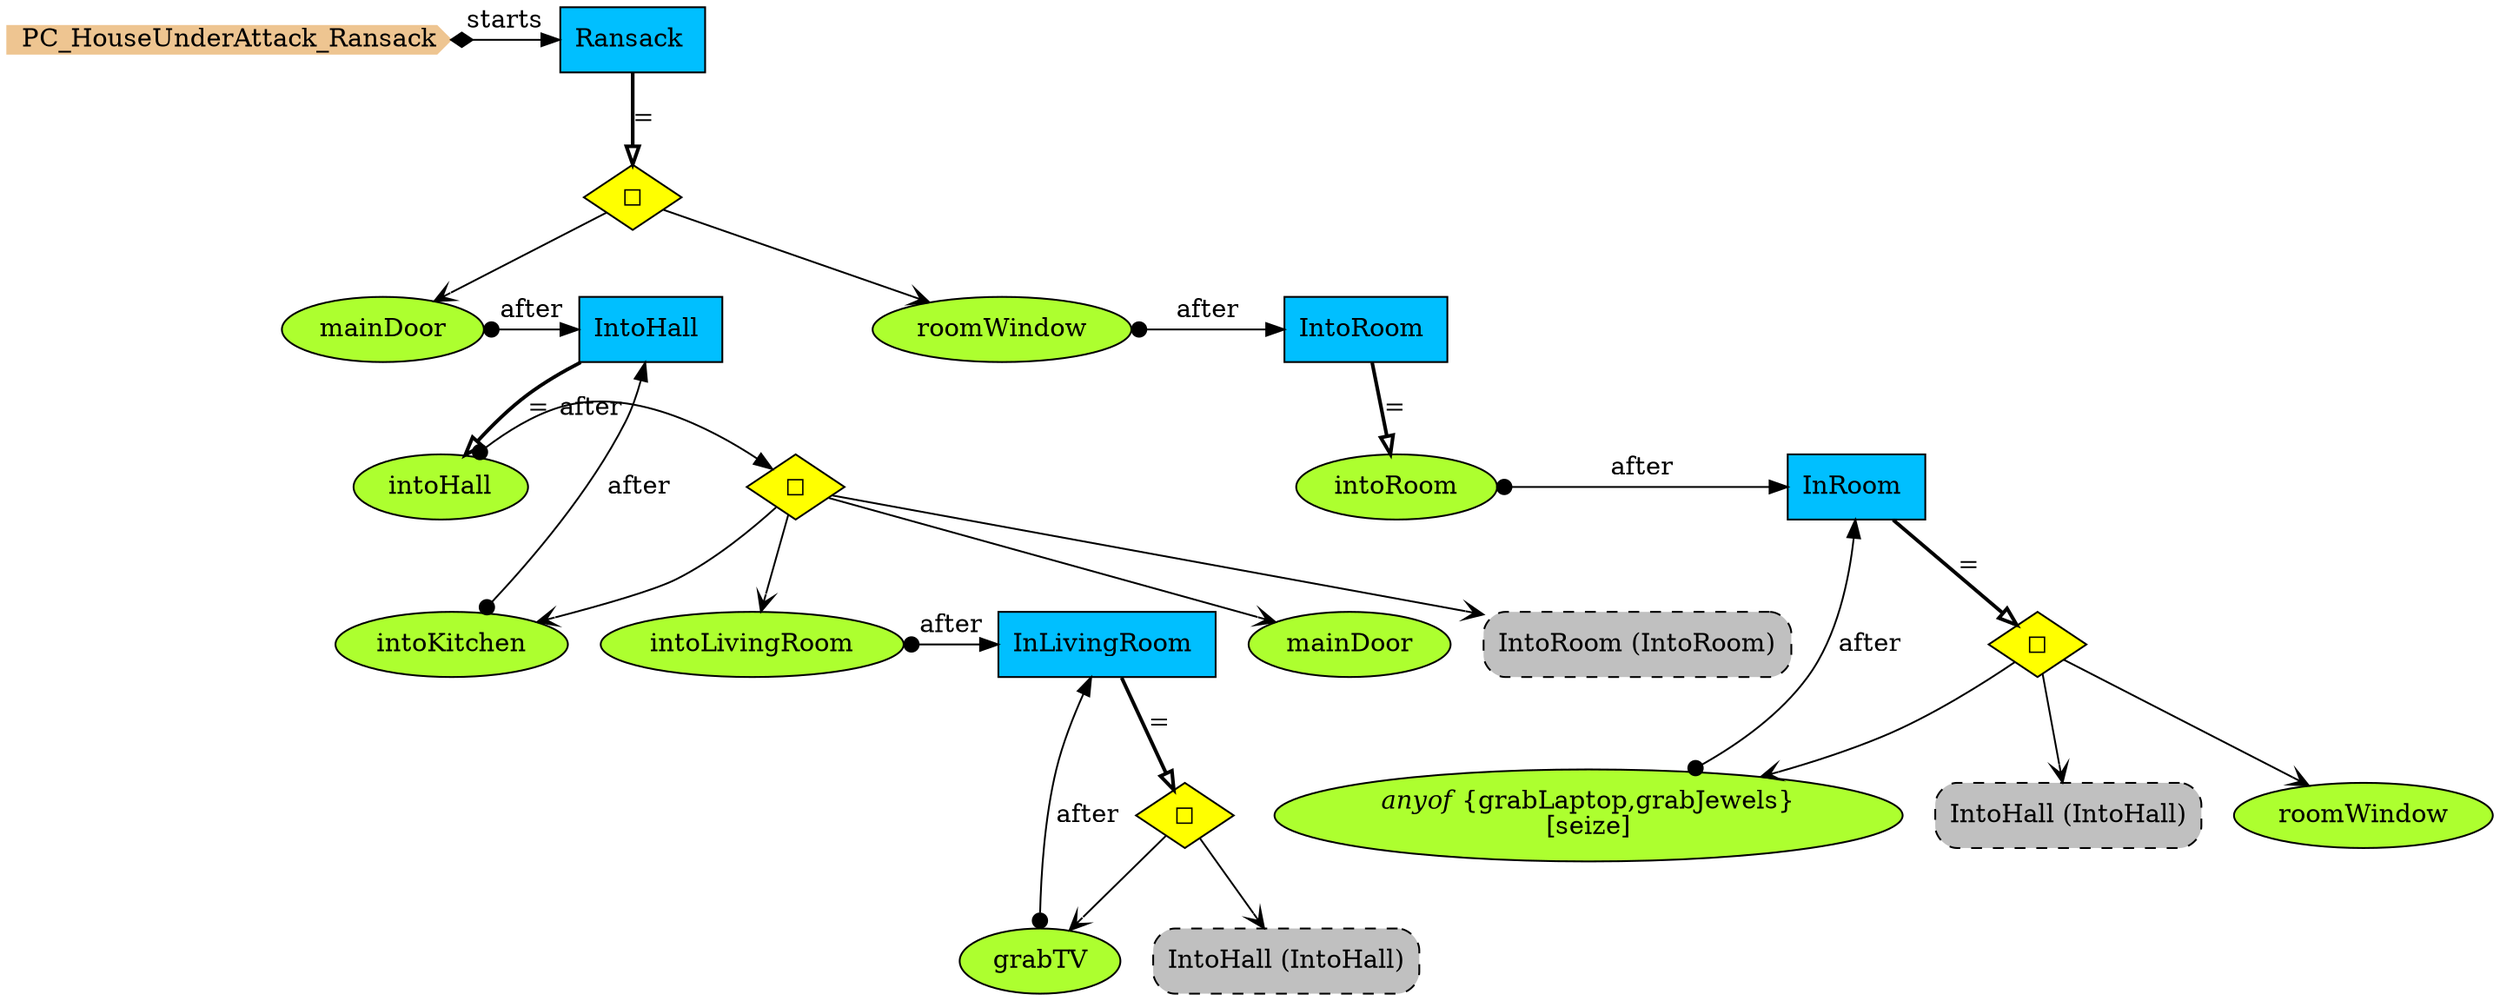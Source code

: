 digraph {
StartN_ [shape = cds,color=burlywood2,style=filled,height=.2,width=.2, label =PC_HouseUnderAttack_Ransack];
OpInHouse [shape=diamond,fillcolor=yellow,style = filled,label="◻︎"];
mainDoor [shape=ellipse,fillcolor=greenyellow,style = filled,label="mainDoor"];
intoHall [shape=ellipse,fillcolor=greenyellow,style = filled,label="intoHall"];
IntoRoom [shape=box,fillcolor=deepskyblue,style = filled,label="IntoRoom "];
intoLivingRoom [shape=ellipse,fillcolor=greenyellow,style = filled,label="intoLivingRoom"];
RefIntoRoom [shape=rectangle,fillcolor=gray,style="rounded,filled,dashed",label="IntoRoom (IntoRoom)"];
OpInLivingRoom [shape=diamond,fillcolor=yellow,style = filled,label="◻︎"];
RefIntoHall [shape=rectangle,fillcolor=gray,style="rounded,filled,dashed",label="IntoHall (IntoHall)"];
intoRoom [shape=ellipse,fillcolor=greenyellow,style = filled,label="intoRoom"];
InRoom [shape=box,fillcolor=deepskyblue,style = filled,label="InRoom "];
seize [shape=ellipse,fillcolor=greenyellow,style = filled,label=<<I>anyof</I> {grabLaptop,grabJewels}<br/>[seize]>];
RefIntoHall2 [shape=rectangle,fillcolor=gray,style="rounded,filled,dashed",label="IntoHall (IntoHall)"];
roomWindow2 [shape=ellipse,fillcolor=greenyellow,style = filled,label="roomWindow"];
OpInRoom [shape=diamond,fillcolor=yellow,style = filled,label="◻︎"];
grabTV [shape=ellipse,fillcolor=greenyellow,style = filled,label="grabTV"];
InLivingRoom [shape=box,fillcolor=deepskyblue,style = filled,label="InLivingRoom "];
mainDoor2 [shape=ellipse,fillcolor=greenyellow,style = filled,label="mainDoor"];
intoKitchen [shape=ellipse,fillcolor=greenyellow,style = filled,label="intoKitchen"];
OpInHall [shape=diamond,fillcolor=yellow,style = filled,label="◻︎"];
IntoHall [shape=box,fillcolor=deepskyblue,style = filled,label="IntoHall "];
roomWindow [shape=ellipse,fillcolor=greenyellow,style = filled,label="roomWindow"];
Ransack [shape=box,fillcolor=deepskyblue,style = filled,label="Ransack "];

{rank=same;InRoom,intoRoom}
{rank=same;OpInHall,intoHall}
{rank=same;IntoHall,mainDoor}
{rank=same;IntoRoom,roomWindow}
{rank=same;InLivingRoom,intoLivingRoom}
{rank=same;Ransack,StartN_}

OpInRoom->RefIntoHall2[arrowhead="open"];
seize->InRoom[arrowtail=dot,dir=both,label="after"];
OpInRoom->seize[arrowhead="open"];
grabTV->InLivingRoom[arrowtail=dot,dir=both,label="after"];
OpInLivingRoom->RefIntoHall[arrowhead="open"];
intoLivingRoom->InLivingRoom[arrowtail=dot,dir=both,label="after"];
OpInHall->mainDoor2[arrowhead="open"];

OpInHall->intoLivingRoom[arrowhead="open"];
roomWindow->IntoRoom[arrowtail=dot,dir=both,label="after"];
OpInHouse->roomWindow[arrowhead="open"];
StartN_->Ransack[arrowtail=diamond,dir=both,label="starts"];
IntoRoom->intoRoom[arrowhead="onormal",penwidth=2,label="="];
InRoom->OpInRoom[arrowhead="onormal",penwidth=2,label="="];
InLivingRoom->OpInLivingRoom[arrowhead="onormal",penwidth=2,label="="];
IntoHall->intoHall[arrowhead="onormal",penwidth=2,label="="];
Ransack->OpInHouse[arrowhead="onormal",penwidth=2,label="="];
OpInHouse->mainDoor[arrowhead="open"];
mainDoor->IntoHall[arrowtail=dot,dir=both,label="after"];
intoHall->OpInHall[arrowtail=dot,dir=both,label="after"];
OpInHall->intoKitchen[arrowhead="open"];
OpInHall->RefIntoRoom[arrowhead="open"];
intoKitchen->IntoHall[arrowtail=dot,dir=both,label="after"];

OpInLivingRoom->grabTV[arrowhead="open"];
intoRoom->InRoom[arrowtail=dot,dir=both,label="after"];
OpInRoom->roomWindow2[arrowhead="open"];

}